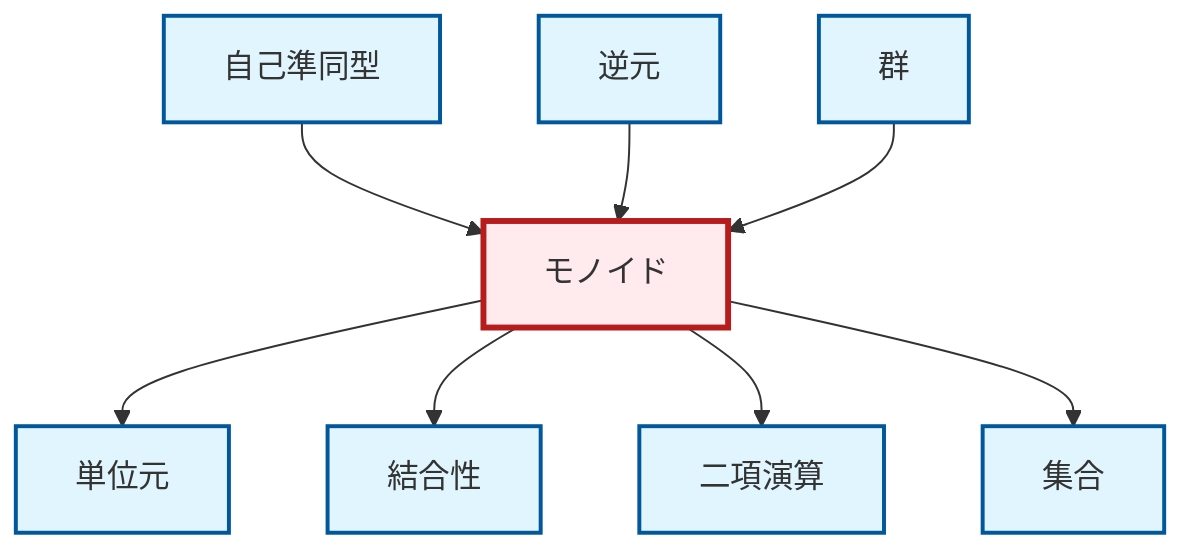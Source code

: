 graph TD
    classDef definition fill:#e1f5fe,stroke:#01579b,stroke-width:2px
    classDef theorem fill:#f3e5f5,stroke:#4a148c,stroke-width:2px
    classDef axiom fill:#fff3e0,stroke:#e65100,stroke-width:2px
    classDef example fill:#e8f5e9,stroke:#1b5e20,stroke-width:2px
    classDef current fill:#ffebee,stroke:#b71c1c,stroke-width:3px
    def-monoid["モノイド"]:::definition
    def-group["群"]:::definition
    def-associativity["結合性"]:::definition
    def-identity-element["単位元"]:::definition
    def-inverse-element["逆元"]:::definition
    def-binary-operation["二項演算"]:::definition
    def-endomorphism["自己準同型"]:::definition
    def-set["集合"]:::definition
    def-endomorphism --> def-monoid
    def-monoid --> def-identity-element
    def-monoid --> def-associativity
    def-monoid --> def-binary-operation
    def-inverse-element --> def-monoid
    def-group --> def-monoid
    def-monoid --> def-set
    class def-monoid current